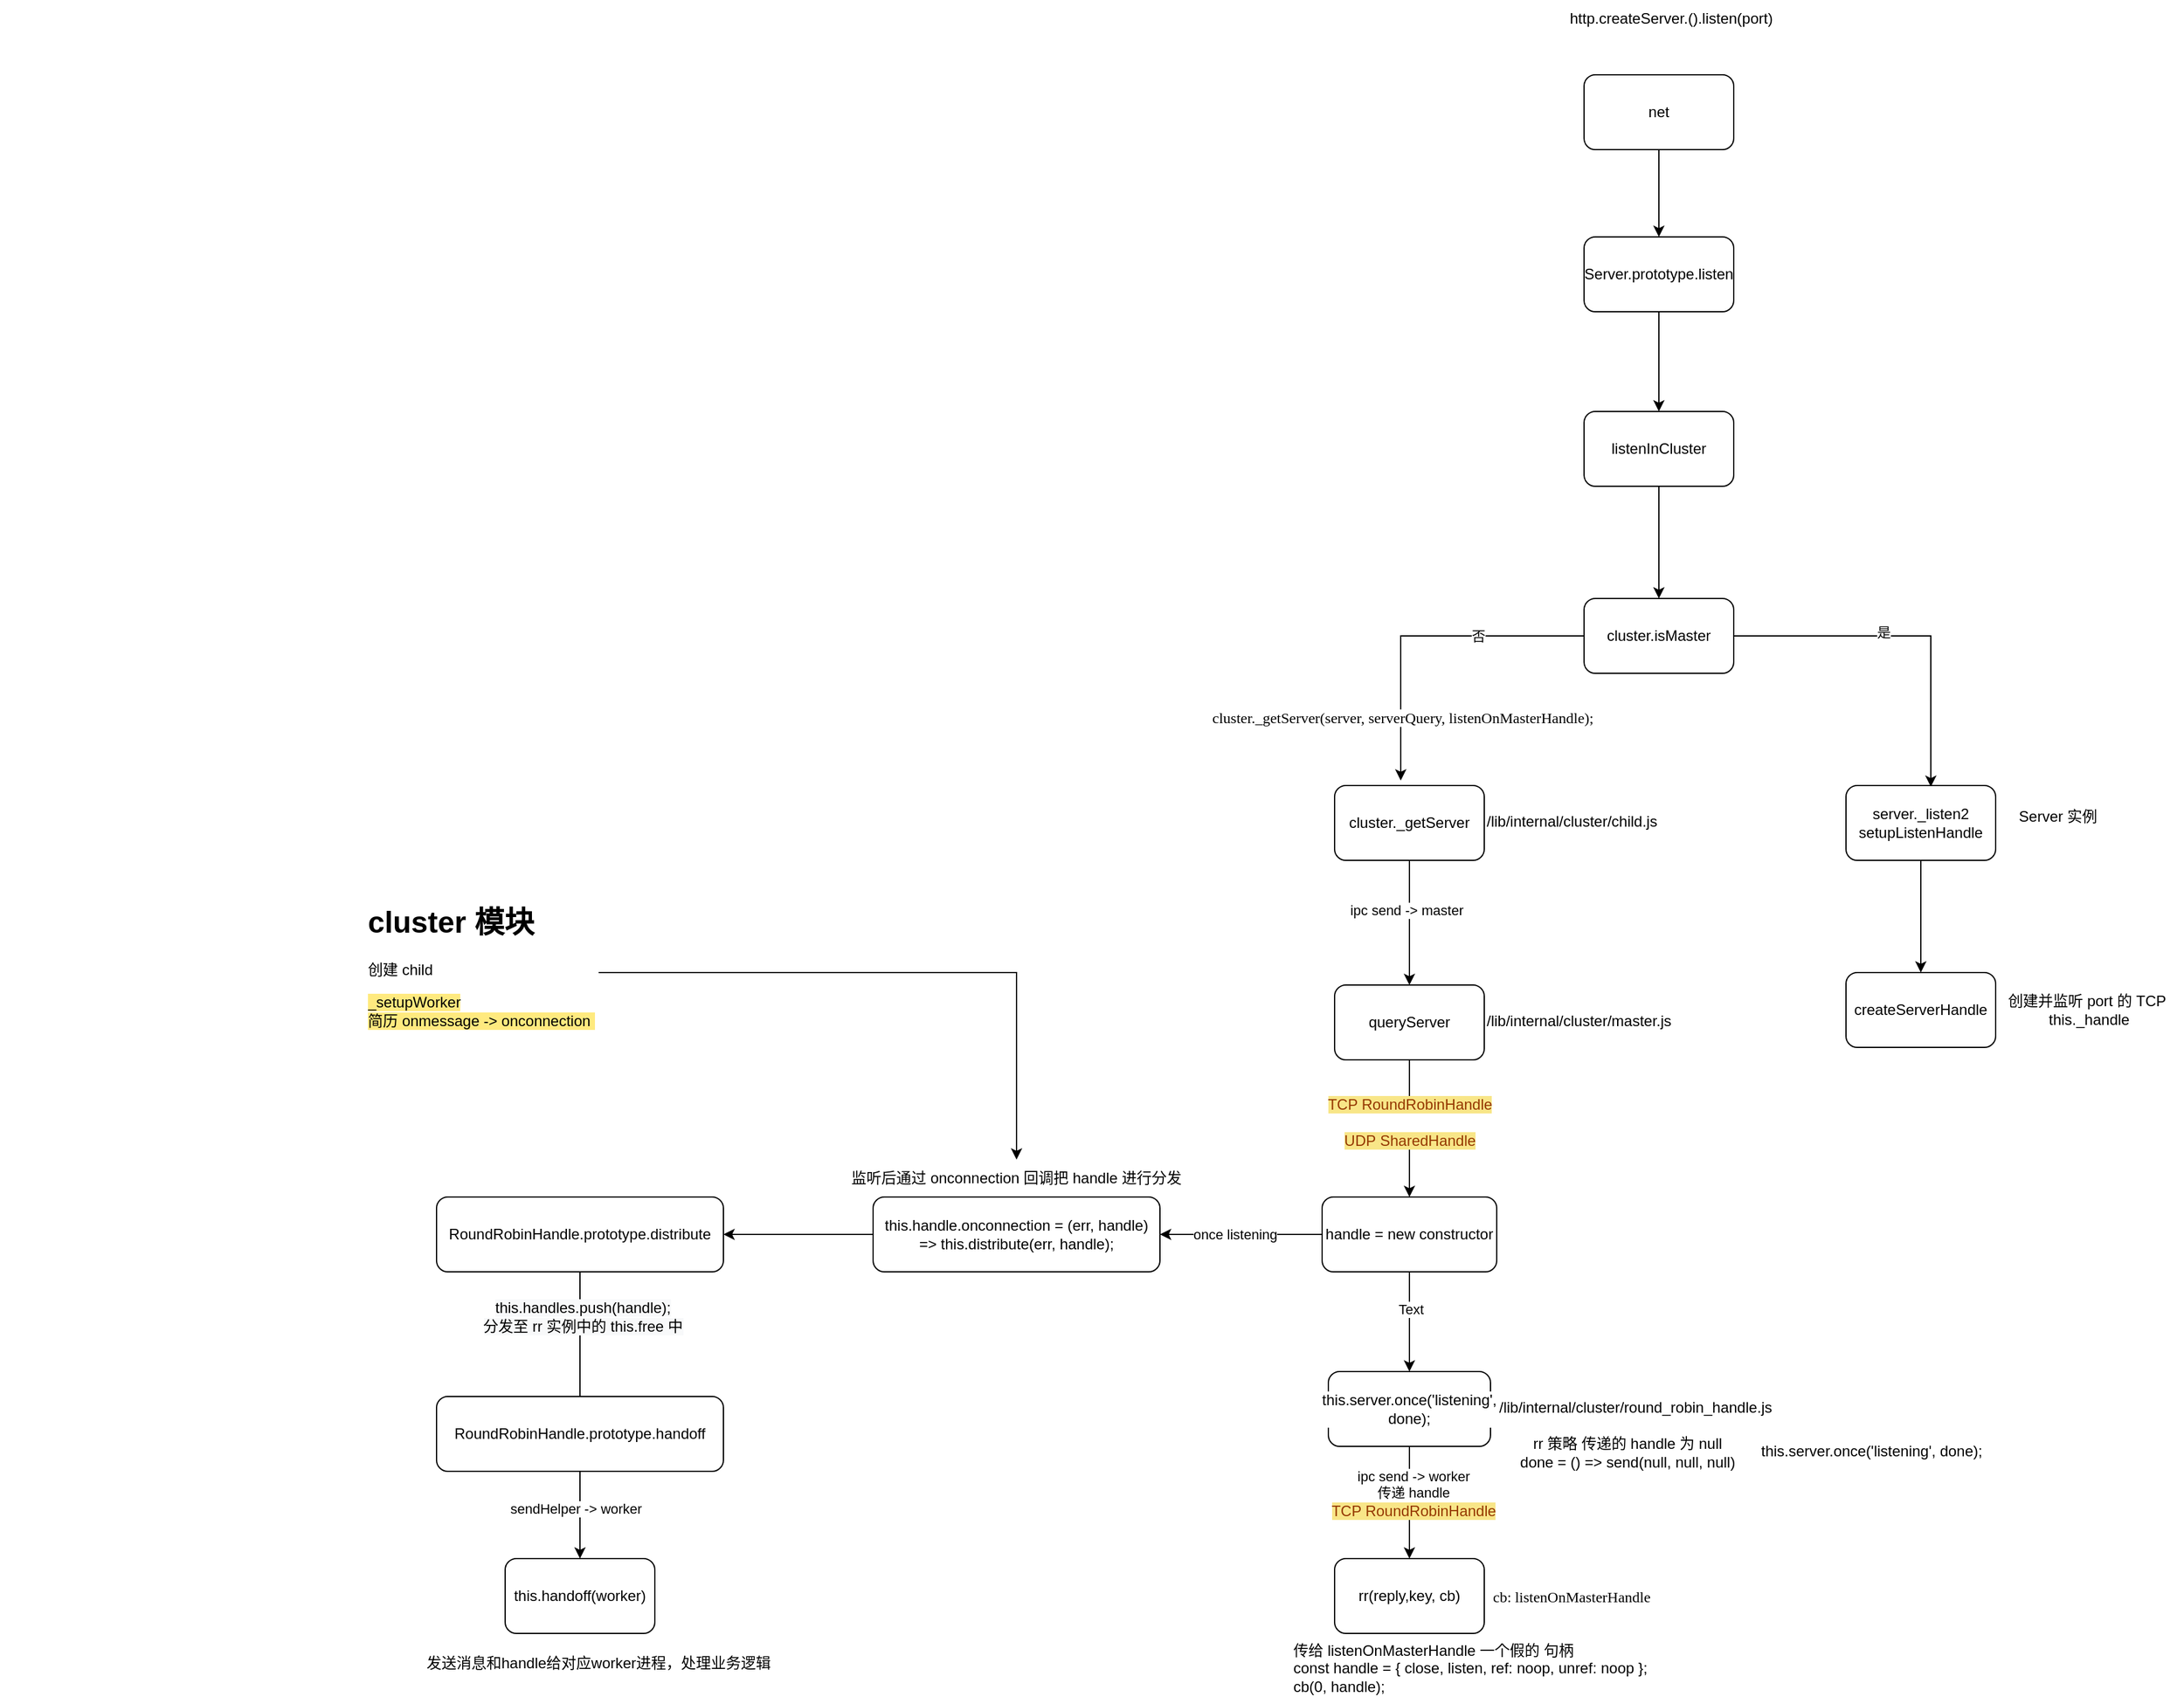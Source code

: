 <mxfile version="15.7.4" type="github">
  <diagram id="grIwNT-S6jc2hFTfyJrn" name="第 1 页">
    <mxGraphModel dx="2249" dy="762" grid="1" gridSize="10" guides="1" tooltips="1" connect="1" arrows="1" fold="1" page="1" pageScale="1" pageWidth="827" pageHeight="1169" math="0" shadow="0">
      <root>
        <mxCell id="0" />
        <mxCell id="1" parent="0" />
        <mxCell id="lgjimfyzY3b7WuhTQ_To-17" style="edgeStyle=orthogonalEdgeStyle;rounded=0;orthogonalLoop=1;jettySize=auto;html=1;entryX=0.5;entryY=0;entryDx=0;entryDy=0;" parent="1" source="lgjimfyzY3b7WuhTQ_To-1" target="lgjimfyzY3b7WuhTQ_To-2" edge="1">
          <mxGeometry relative="1" as="geometry" />
        </mxCell>
        <mxCell id="lgjimfyzY3b7WuhTQ_To-1" value="net" style="rounded=1;whiteSpace=wrap;html=1;" parent="1" vertex="1">
          <mxGeometry x="180" y="90" width="120" height="60" as="geometry" />
        </mxCell>
        <mxCell id="lgjimfyzY3b7WuhTQ_To-18" style="edgeStyle=orthogonalEdgeStyle;rounded=0;orthogonalLoop=1;jettySize=auto;html=1;entryX=0.5;entryY=0;entryDx=0;entryDy=0;" parent="1" source="lgjimfyzY3b7WuhTQ_To-2" target="lgjimfyzY3b7WuhTQ_To-3" edge="1">
          <mxGeometry relative="1" as="geometry" />
        </mxCell>
        <mxCell id="lgjimfyzY3b7WuhTQ_To-2" value="Server.prototype.listen" style="rounded=1;whiteSpace=wrap;html=1;" parent="1" vertex="1">
          <mxGeometry x="180" y="220" width="120" height="60" as="geometry" />
        </mxCell>
        <mxCell id="lgjimfyzY3b7WuhTQ_To-19" style="edgeStyle=orthogonalEdgeStyle;rounded=0;orthogonalLoop=1;jettySize=auto;html=1;entryX=0.5;entryY=0;entryDx=0;entryDy=0;" parent="1" source="lgjimfyzY3b7WuhTQ_To-3" target="lgjimfyzY3b7WuhTQ_To-4" edge="1">
          <mxGeometry relative="1" as="geometry" />
        </mxCell>
        <mxCell id="lgjimfyzY3b7WuhTQ_To-3" value="listenInCluster" style="rounded=1;whiteSpace=wrap;html=1;" parent="1" vertex="1">
          <mxGeometry x="180" y="360" width="120" height="60" as="geometry" />
        </mxCell>
        <mxCell id="lgjimfyzY3b7WuhTQ_To-13" style="edgeStyle=orthogonalEdgeStyle;rounded=0;orthogonalLoop=1;jettySize=auto;html=1;entryX=0.567;entryY=0.017;entryDx=0;entryDy=0;entryPerimeter=0;" parent="1" source="lgjimfyzY3b7WuhTQ_To-4" target="lgjimfyzY3b7WuhTQ_To-6" edge="1">
          <mxGeometry relative="1" as="geometry" />
        </mxCell>
        <mxCell id="lgjimfyzY3b7WuhTQ_To-14" value="是" style="edgeLabel;html=1;align=center;verticalAlign=middle;resizable=0;points=[];" parent="lgjimfyzY3b7WuhTQ_To-13" vertex="1" connectable="0">
          <mxGeometry x="-0.14" y="3" relative="1" as="geometry">
            <mxPoint as="offset" />
          </mxGeometry>
        </mxCell>
        <mxCell id="lgjimfyzY3b7WuhTQ_To-15" style="edgeStyle=orthogonalEdgeStyle;rounded=0;orthogonalLoop=1;jettySize=auto;html=1;entryX=0.442;entryY=-0.067;entryDx=0;entryDy=0;entryPerimeter=0;" parent="1" source="lgjimfyzY3b7WuhTQ_To-4" target="lgjimfyzY3b7WuhTQ_To-7" edge="1">
          <mxGeometry relative="1" as="geometry" />
        </mxCell>
        <mxCell id="lgjimfyzY3b7WuhTQ_To-16" value="否" style="edgeLabel;html=1;align=center;verticalAlign=middle;resizable=0;points=[];" parent="lgjimfyzY3b7WuhTQ_To-15" vertex="1" connectable="0">
          <mxGeometry x="-0.354" relative="1" as="geometry">
            <mxPoint as="offset" />
          </mxGeometry>
        </mxCell>
        <mxCell id="lgjimfyzY3b7WuhTQ_To-4" value="cluster.isMaster" style="rounded=1;whiteSpace=wrap;html=1;" parent="1" vertex="1">
          <mxGeometry x="180" y="510" width="120" height="60" as="geometry" />
        </mxCell>
        <mxCell id="lgjimfyzY3b7WuhTQ_To-20" style="edgeStyle=orthogonalEdgeStyle;rounded=0;orthogonalLoop=1;jettySize=auto;html=1;entryX=0.5;entryY=0;entryDx=0;entryDy=0;" parent="1" source="lgjimfyzY3b7WuhTQ_To-6" target="lgjimfyzY3b7WuhTQ_To-10" edge="1">
          <mxGeometry relative="1" as="geometry" />
        </mxCell>
        <mxCell id="lgjimfyzY3b7WuhTQ_To-6" value="server._listen2&lt;br&gt;setupListenHandle" style="rounded=1;whiteSpace=wrap;html=1;" parent="1" vertex="1">
          <mxGeometry x="390" y="660" width="120" height="60" as="geometry" />
        </mxCell>
        <mxCell id="lgjimfyzY3b7WuhTQ_To-26" style="edgeStyle=orthogonalEdgeStyle;rounded=0;orthogonalLoop=1;jettySize=auto;html=1;entryX=0.5;entryY=0;entryDx=0;entryDy=0;fontColor=#000000;" parent="1" source="lgjimfyzY3b7WuhTQ_To-7" target="lgjimfyzY3b7WuhTQ_To-25" edge="1">
          <mxGeometry relative="1" as="geometry" />
        </mxCell>
        <mxCell id="lgjimfyzY3b7WuhTQ_To-27" value="ipc send -&amp;gt; master&amp;nbsp;" style="edgeLabel;html=1;align=center;verticalAlign=middle;resizable=0;points=[];fontColor=#000000;" parent="lgjimfyzY3b7WuhTQ_To-26" vertex="1" connectable="0">
          <mxGeometry x="-0.2" y="-1" relative="1" as="geometry">
            <mxPoint as="offset" />
          </mxGeometry>
        </mxCell>
        <mxCell id="lgjimfyzY3b7WuhTQ_To-7" value="cluster._getServer" style="rounded=1;whiteSpace=wrap;html=1;" parent="1" vertex="1">
          <mxGeometry x="-20" y="660" width="120" height="60" as="geometry" />
        </mxCell>
        <mxCell id="lgjimfyzY3b7WuhTQ_To-8" value="http.createServer.().listen(port)" style="text;html=1;strokeColor=none;fillColor=none;align=center;verticalAlign=middle;whiteSpace=wrap;rounded=0;" parent="1" vertex="1">
          <mxGeometry x="160" y="30" width="180" height="30" as="geometry" />
        </mxCell>
        <mxCell id="lgjimfyzY3b7WuhTQ_To-10" value="createServerHandle" style="rounded=1;whiteSpace=wrap;html=1;" parent="1" vertex="1">
          <mxGeometry x="390" y="810" width="120" height="60" as="geometry" />
        </mxCell>
        <mxCell id="lgjimfyzY3b7WuhTQ_To-11" value="创建并监听 port 的 TCP&amp;nbsp; &lt;br&gt;this._handle" style="text;html=1;strokeColor=none;fillColor=none;align=center;verticalAlign=middle;whiteSpace=wrap;rounded=0;" parent="1" vertex="1">
          <mxGeometry x="510" y="820" width="150" height="40" as="geometry" />
        </mxCell>
        <mxCell id="lgjimfyzY3b7WuhTQ_To-12" value="Server 实例" style="text;html=1;strokeColor=none;fillColor=none;align=center;verticalAlign=middle;whiteSpace=wrap;rounded=0;" parent="1" vertex="1">
          <mxGeometry x="520" y="670" width="80" height="30" as="geometry" />
        </mxCell>
        <mxCell id="lgjimfyzY3b7WuhTQ_To-22" value="&lt;pre style=&quot;font-family: &amp;#34;fira code&amp;#34; ; font-size: 9pt&quot;&gt;&lt;span style=&quot;background-color: rgb(255 , 255 , 255)&quot;&gt;cluster._getServer(server, serverQuery, listenOnMasterHandle&lt;/span&gt;&lt;span style=&quot;background-color: rgb(255 , 255 , 255)&quot;&gt;);&lt;/span&gt;&lt;span style=&quot;color: rgb(137 , 221 , 255) ; background-color: rgb(38 , 50 , 56)&quot;&gt;&lt;br&gt;&lt;/span&gt;&lt;/pre&gt;" style="text;whiteSpace=wrap;html=1;" parent="1" vertex="1">
          <mxGeometry x="-120" y="580" width="380" height="50" as="geometry" />
        </mxCell>
        <mxCell id="lgjimfyzY3b7WuhTQ_To-23" value="/lib/internal/cluster/child.js" style="text;whiteSpace=wrap;html=1;fontColor=#000000;" parent="1" vertex="1">
          <mxGeometry x="100" y="675" width="160" height="30" as="geometry" />
        </mxCell>
        <mxCell id="lgjimfyzY3b7WuhTQ_To-30" style="edgeStyle=orthogonalEdgeStyle;rounded=0;orthogonalLoop=1;jettySize=auto;html=1;entryX=0.5;entryY=0;entryDx=0;entryDy=0;fontColor=#000000;" parent="1" source="lgjimfyzY3b7WuhTQ_To-25" target="lgjimfyzY3b7WuhTQ_To-29" edge="1">
          <mxGeometry relative="1" as="geometry" />
        </mxCell>
        <mxCell id="lgjimfyzY3b7WuhTQ_To-31" value="&lt;span style=&quot;color: rgb(149 , 56 , 0) ; font-family: , , &amp;#34;sf mono&amp;#34; , &amp;#34;menlo&amp;#34; , &amp;#34;consolas&amp;#34; , &amp;#34;liberation mono&amp;#34; , monospace ; font-size: 12px ; background-color: rgb(248 , 230 , 136)&quot;&gt;TCP RoundRobinHandle&lt;br&gt;&lt;br&gt;UDP&amp;nbsp;&lt;/span&gt;&lt;span style=&quot;color: rgb(149 , 56 , 0) ; font-family: , , &amp;#34;sf mono&amp;#34; , &amp;#34;menlo&amp;#34; , &amp;#34;consolas&amp;#34; , &amp;#34;liberation mono&amp;#34; , monospace ; font-size: 12px ; background-color: rgb(248 , 230 , 136)&quot;&gt;SharedHandle&lt;/span&gt;&lt;span style=&quot;color: rgb(149 , 56 , 0) ; font-family: , , &amp;#34;sf mono&amp;#34; , &amp;#34;menlo&amp;#34; , &amp;#34;consolas&amp;#34; , &amp;#34;liberation mono&amp;#34; , monospace ; font-size: 12px ; background-color: rgb(248 , 230 , 136)&quot;&gt;&lt;br&gt;&lt;/span&gt;" style="edgeLabel;html=1;align=center;verticalAlign=middle;resizable=0;points=[];fontColor=#000000;" parent="lgjimfyzY3b7WuhTQ_To-30" vertex="1" connectable="0">
          <mxGeometry x="-0.291" y="-2" relative="1" as="geometry">
            <mxPoint x="2" y="11" as="offset" />
          </mxGeometry>
        </mxCell>
        <mxCell id="lgjimfyzY3b7WuhTQ_To-25" value="queryServer" style="rounded=1;whiteSpace=wrap;html=1;labelBackgroundColor=#FFFFFF;fontColor=#000000;" parent="1" vertex="1">
          <mxGeometry x="-20" y="820" width="120" height="60" as="geometry" />
        </mxCell>
        <mxCell id="lgjimfyzY3b7WuhTQ_To-28" value="/lib/internal/cluster/master.js" style="text;whiteSpace=wrap;html=1;fontColor=#000000;" parent="1" vertex="1">
          <mxGeometry x="100" y="835" width="170" height="30" as="geometry" />
        </mxCell>
        <mxCell id="lgjimfyzY3b7WuhTQ_To-52" style="edgeStyle=orthogonalEdgeStyle;rounded=0;orthogonalLoop=1;jettySize=auto;html=1;entryX=0.5;entryY=0;entryDx=0;entryDy=0;fontColor=#000000;" parent="1" source="lgjimfyzY3b7WuhTQ_To-29" target="lgjimfyzY3b7WuhTQ_To-50" edge="1">
          <mxGeometry relative="1" as="geometry" />
        </mxCell>
        <mxCell id="lgjimfyzY3b7WuhTQ_To-53" value="Text" style="edgeLabel;html=1;align=center;verticalAlign=middle;resizable=0;points=[];fontColor=#000000;" parent="lgjimfyzY3b7WuhTQ_To-52" vertex="1" connectable="0">
          <mxGeometry x="-0.25" y="1" relative="1" as="geometry">
            <mxPoint as="offset" />
          </mxGeometry>
        </mxCell>
        <mxCell id="TFFa3XyZHY26HvmLJQv9-61" style="edgeStyle=orthogonalEdgeStyle;rounded=0;orthogonalLoop=1;jettySize=auto;html=1;entryX=1;entryY=0.5;entryDx=0;entryDy=0;fontFamily=Helvetica;fontColor=#000000;" edge="1" parent="1" source="lgjimfyzY3b7WuhTQ_To-29" target="TFFa3XyZHY26HvmLJQv9-57">
          <mxGeometry relative="1" as="geometry" />
        </mxCell>
        <mxCell id="lgjimfyzY3b7WuhTQ_To-29" value="handle = new constructor" style="rounded=1;whiteSpace=wrap;html=1;labelBackgroundColor=#FFFFFF;fontColor=#000000;" parent="1" vertex="1">
          <mxGeometry x="-30" y="990" width="140" height="60" as="geometry" />
        </mxCell>
        <mxCell id="lgjimfyzY3b7WuhTQ_To-59" style="edgeStyle=orthogonalEdgeStyle;rounded=0;orthogonalLoop=1;jettySize=auto;html=1;entryX=0.5;entryY=0;entryDx=0;entryDy=0;fontColor=#000000;" parent="1" source="lgjimfyzY3b7WuhTQ_To-50" target="lgjimfyzY3b7WuhTQ_To-58" edge="1">
          <mxGeometry relative="1" as="geometry" />
        </mxCell>
        <mxCell id="lgjimfyzY3b7WuhTQ_To-50" value="this.server.once(&#39;listening&#39;, done);" style="rounded=1;whiteSpace=wrap;html=1;labelBackgroundColor=#FFFFFF;fontColor=#000000;" parent="1" vertex="1">
          <mxGeometry x="-25" y="1130" width="130" height="60" as="geometry" />
        </mxCell>
        <mxCell id="lgjimfyzY3b7WuhTQ_To-58" value="rr(reply,key, cb)" style="rounded=1;whiteSpace=wrap;html=1;labelBackgroundColor=#FFFFFF;fontColor=#000000;" parent="1" vertex="1">
          <mxGeometry x="-20" y="1280" width="120" height="60" as="geometry" />
        </mxCell>
        <mxCell id="TFFa3XyZHY26HvmLJQv9-2" value="ipc send -&amp;gt; worker&lt;br&gt;传递 handle&lt;br&gt;&lt;span style=&quot;color: rgb(149 , 56 , 0) ; font-size: 12px ; background-color: rgb(248 , 230 , 136)&quot;&gt;TCP RoundRobinHandle&lt;/span&gt;" style="edgeLabel;html=1;align=center;verticalAlign=middle;resizable=0;points=[];fontColor=#000000;" vertex="1" connectable="0" parent="1">
          <mxGeometry x="70" y="1090" as="geometry">
            <mxPoint x="-27" y="138" as="offset" />
          </mxGeometry>
        </mxCell>
        <mxCell id="TFFa3XyZHY26HvmLJQv9-4" value="/lib/internal/cluster/round_robin_handle.js" style="text;whiteSpace=wrap;html=1;fontFamily=Helvetica;fontColor=#000000;" vertex="1" parent="1">
          <mxGeometry x="110" y="1145" width="240" height="30" as="geometry" />
        </mxCell>
        <mxCell id="TFFa3XyZHY26HvmLJQv9-5" value="rr 策略 传递的 handle 为 null&lt;br&gt;done = () =&amp;gt; send(null, null, null)" style="text;html=1;strokeColor=none;fillColor=none;align=center;verticalAlign=middle;whiteSpace=wrap;rounded=0;labelBackgroundColor=#FFFFFF;fontFamily=Helvetica;fontColor=#000000;" vertex="1" parent="1">
          <mxGeometry x="120" y="1180" width="190" height="30" as="geometry" />
        </mxCell>
        <mxCell id="TFFa3XyZHY26HvmLJQv9-6" value="&lt;pre style=&quot;color: rgb(0 , 0 , 0) ; font-size: 9pt ; font-style: normal ; font-weight: 400 ; letter-spacing: normal ; text-align: left ; text-indent: 0px ; text-transform: none ; word-spacing: 0px ; background-color: rgb(248 , 249 , 250) ; font-family: &amp;#34;fira code&amp;#34;&quot;&gt;&lt;span style=&quot;background-color: rgb(255 , 255 , 255)&quot;&gt;cb: listenOnMasterHandle&lt;/span&gt;&lt;/pre&gt;" style="text;whiteSpace=wrap;html=1;fontFamily=Helvetica;fontColor=#000000;" vertex="1" parent="1">
          <mxGeometry x="105" y="1285" width="150" height="50" as="geometry" />
        </mxCell>
        <mxCell id="TFFa3XyZHY26HvmLJQv9-40" value="传给 listenOnMasterHandle 一个假的 句柄&lt;br&gt;const handle = { close, listen, ref: noop, unref: noop };&lt;br&gt;cb(0, handle);&amp;nbsp;" style="text;whiteSpace=wrap;html=1;fontFamily=Helvetica;fontColor=#000000;" vertex="1" parent="1">
          <mxGeometry x="-55" y="1340" width="310" height="40" as="geometry" />
        </mxCell>
        <mxCell id="TFFa3XyZHY26HvmLJQv9-50" value="" style="edgeStyle=orthogonalEdgeStyle;rounded=0;orthogonalLoop=1;jettySize=auto;html=1;fontFamily=Helvetica;fontColor=#000000;" edge="1" parent="1" source="TFFa3XyZHY26HvmLJQv9-51">
          <mxGeometry relative="1" as="geometry">
            <mxPoint x="-625" y="1170" as="targetPoint" />
          </mxGeometry>
        </mxCell>
        <mxCell id="TFFa3XyZHY26HvmLJQv9-51" value="RoundRobinHandle.prototype.distribute" style="rounded=1;whiteSpace=wrap;html=1;labelBackgroundColor=#FFFFFF;fontColor=#000000;" vertex="1" parent="1">
          <mxGeometry x="-740" y="990" width="230" height="60" as="geometry" />
        </mxCell>
        <mxCell id="TFFa3XyZHY26HvmLJQv9-52" value="&lt;span style=&quot;font-size: 12px ; background-color: rgb(248 , 249 , 250)&quot;&gt;this.handles.push(handle);&lt;/span&gt;&lt;br style=&quot;font-size: 12px ; background-color: rgb(248 , 249 , 250)&quot;&gt;&lt;span style=&quot;font-size: 12px ; background-color: rgb(248 , 249 , 250)&quot;&gt;分发至 rr 实例中的 this.free 中&lt;/span&gt;" style="edgeLabel;html=1;align=center;verticalAlign=middle;resizable=0;points=[];fontColor=#000000;" vertex="1" connectable="0" parent="1">
          <mxGeometry x="-610" y="1100" as="geometry">
            <mxPoint x="-13" y="-14" as="offset" />
          </mxGeometry>
        </mxCell>
        <mxCell id="TFFa3XyZHY26HvmLJQv9-53" style="edgeStyle=orthogonalEdgeStyle;rounded=0;orthogonalLoop=1;jettySize=auto;html=1;fontFamily=Helvetica;fontColor=#000000;" edge="1" parent="1" source="TFFa3XyZHY26HvmLJQv9-54">
          <mxGeometry relative="1" as="geometry">
            <mxPoint x="-625" y="1280" as="targetPoint" />
          </mxGeometry>
        </mxCell>
        <mxCell id="TFFa3XyZHY26HvmLJQv9-54" value="RoundRobinHandle.prototype.handoff" style="rounded=1;whiteSpace=wrap;html=1;labelBackgroundColor=#FFFFFF;fontColor=#000000;" vertex="1" parent="1">
          <mxGeometry x="-740" y="1150" width="230" height="60" as="geometry" />
        </mxCell>
        <mxCell id="TFFa3XyZHY26HvmLJQv9-55" value="this.handoff(worker)" style="rounded=1;whiteSpace=wrap;html=1;labelBackgroundColor=#FFFFFF;labelBorderColor=none;fontFamily=Helvetica;fontColor=#000000;" vertex="1" parent="1">
          <mxGeometry x="-685" y="1280" width="120" height="60" as="geometry" />
        </mxCell>
        <mxCell id="TFFa3XyZHY26HvmLJQv9-56" value="发送消息和handle给对应worker进程，处理业务逻辑" style="text;whiteSpace=wrap;html=1;fontFamily=Helvetica;fontColor=#000000;" vertex="1" parent="1">
          <mxGeometry x="-750" y="1350" width="300" height="30" as="geometry" />
        </mxCell>
        <mxCell id="TFFa3XyZHY26HvmLJQv9-64" style="edgeStyle=orthogonalEdgeStyle;rounded=0;orthogonalLoop=1;jettySize=auto;html=1;fontFamily=Helvetica;fontColor=#000000;" edge="1" parent="1" source="TFFa3XyZHY26HvmLJQv9-57" target="TFFa3XyZHY26HvmLJQv9-51">
          <mxGeometry relative="1" as="geometry" />
        </mxCell>
        <mxCell id="TFFa3XyZHY26HvmLJQv9-57" value="this.handle.onconnection = (err, handle) =&amp;gt; this.distribute(err, handle);" style="rounded=1;whiteSpace=wrap;html=1;labelBackgroundColor=#FFFFFF;fontColor=#000000;" vertex="1" parent="1">
          <mxGeometry x="-390" y="990" width="230" height="60" as="geometry" />
        </mxCell>
        <mxCell id="TFFa3XyZHY26HvmLJQv9-58" value="监听后通过 onconnection 回调把 handle 进行分发" style="text;html=1;strokeColor=none;fillColor=none;align=center;verticalAlign=middle;whiteSpace=wrap;rounded=0;labelBackgroundColor=#FFFFFF;labelBorderColor=none;fontFamily=Helvetica;fontColor=#000000;" vertex="1" parent="1">
          <mxGeometry x="-415" y="960" width="280" height="30" as="geometry" />
        </mxCell>
        <mxCell id="TFFa3XyZHY26HvmLJQv9-59" value="sendHelper -&amp;gt; worker&amp;nbsp;" style="edgeLabel;html=1;align=center;verticalAlign=middle;resizable=0;points=[];fontColor=#000000;" vertex="1" connectable="0" parent="1">
          <mxGeometry x="-1090" y="1130" as="geometry">
            <mxPoint x="463" y="110" as="offset" />
          </mxGeometry>
        </mxCell>
        <mxCell id="TFFa3XyZHY26HvmLJQv9-62" value="once listening" style="edgeLabel;html=1;align=center;verticalAlign=middle;resizable=0;points=[];fontFamily=Helvetica;fontColor=#000000;" vertex="1" connectable="0" parent="1">
          <mxGeometry x="-100" y="1020" as="geometry" />
        </mxCell>
        <mxCell id="TFFa3XyZHY26HvmLJQv9-66" style="edgeStyle=orthogonalEdgeStyle;rounded=0;orthogonalLoop=1;jettySize=auto;html=1;fontFamily=Helvetica;fontColor=#000000;" edge="1" parent="1" source="TFFa3XyZHY26HvmLJQv9-65" target="TFFa3XyZHY26HvmLJQv9-58">
          <mxGeometry relative="1" as="geometry" />
        </mxCell>
        <mxCell id="TFFa3XyZHY26HvmLJQv9-65" value="&lt;h1&gt;cluster 模块&lt;/h1&gt;&lt;p&gt;创建 child&amp;nbsp;&lt;/p&gt;&lt;span class=&quot;pl-en&quot; style=&quot;box-sizing: border-box ; font-family: , , &amp;#34;sf mono&amp;#34; , &amp;#34;menlo&amp;#34; , &amp;#34;consolas&amp;#34; , &amp;#34;liberation mono&amp;#34; , monospace&quot;&gt;&lt;span class=&quot;selection-highlight&quot; style=&quot;box-sizing: border-box&quot;&gt;&lt;span class=&quot;pl-token active&quot; style=&quot;box-sizing: border-box ; cursor: pointer ; background: rgb(255 , 234 , 127)&quot;&gt;_setupWorker&lt;br&gt;简历 onmessage -&amp;gt; onconnection&amp;nbsp;&lt;br&gt;&lt;/span&gt;&lt;/span&gt;&lt;/span&gt;&lt;span style=&quot;box-sizing: border-box ; color: rgb(36 , 41 , 47) ; font-family: , , &amp;#34;sf mono&amp;#34; , &amp;#34;menlo&amp;#34; , &amp;#34;consolas&amp;#34; , &amp;#34;liberation mono&amp;#34; , monospace&quot;&gt; &lt;/span&gt;" style="text;html=1;strokeColor=none;fillColor=none;spacing=5;spacingTop=-20;whiteSpace=wrap;overflow=hidden;rounded=0;labelBackgroundColor=#FFFFFF;labelBorderColor=none;fontFamily=Helvetica;fontColor=#000000;" vertex="1" parent="1">
          <mxGeometry x="-800" y="750" width="190" height="120" as="geometry" />
        </mxCell>
        <mxCell id="TFFa3XyZHY26HvmLJQv9-67" value="this.server.once(&#39;listening&#39;, done);" style="text;whiteSpace=wrap;html=1;fontFamily=Helvetica;fontColor=#000000;" vertex="1" parent="1">
          <mxGeometry x="320" y="1180" width="200" height="30" as="geometry" />
        </mxCell>
      </root>
    </mxGraphModel>
  </diagram>
</mxfile>
